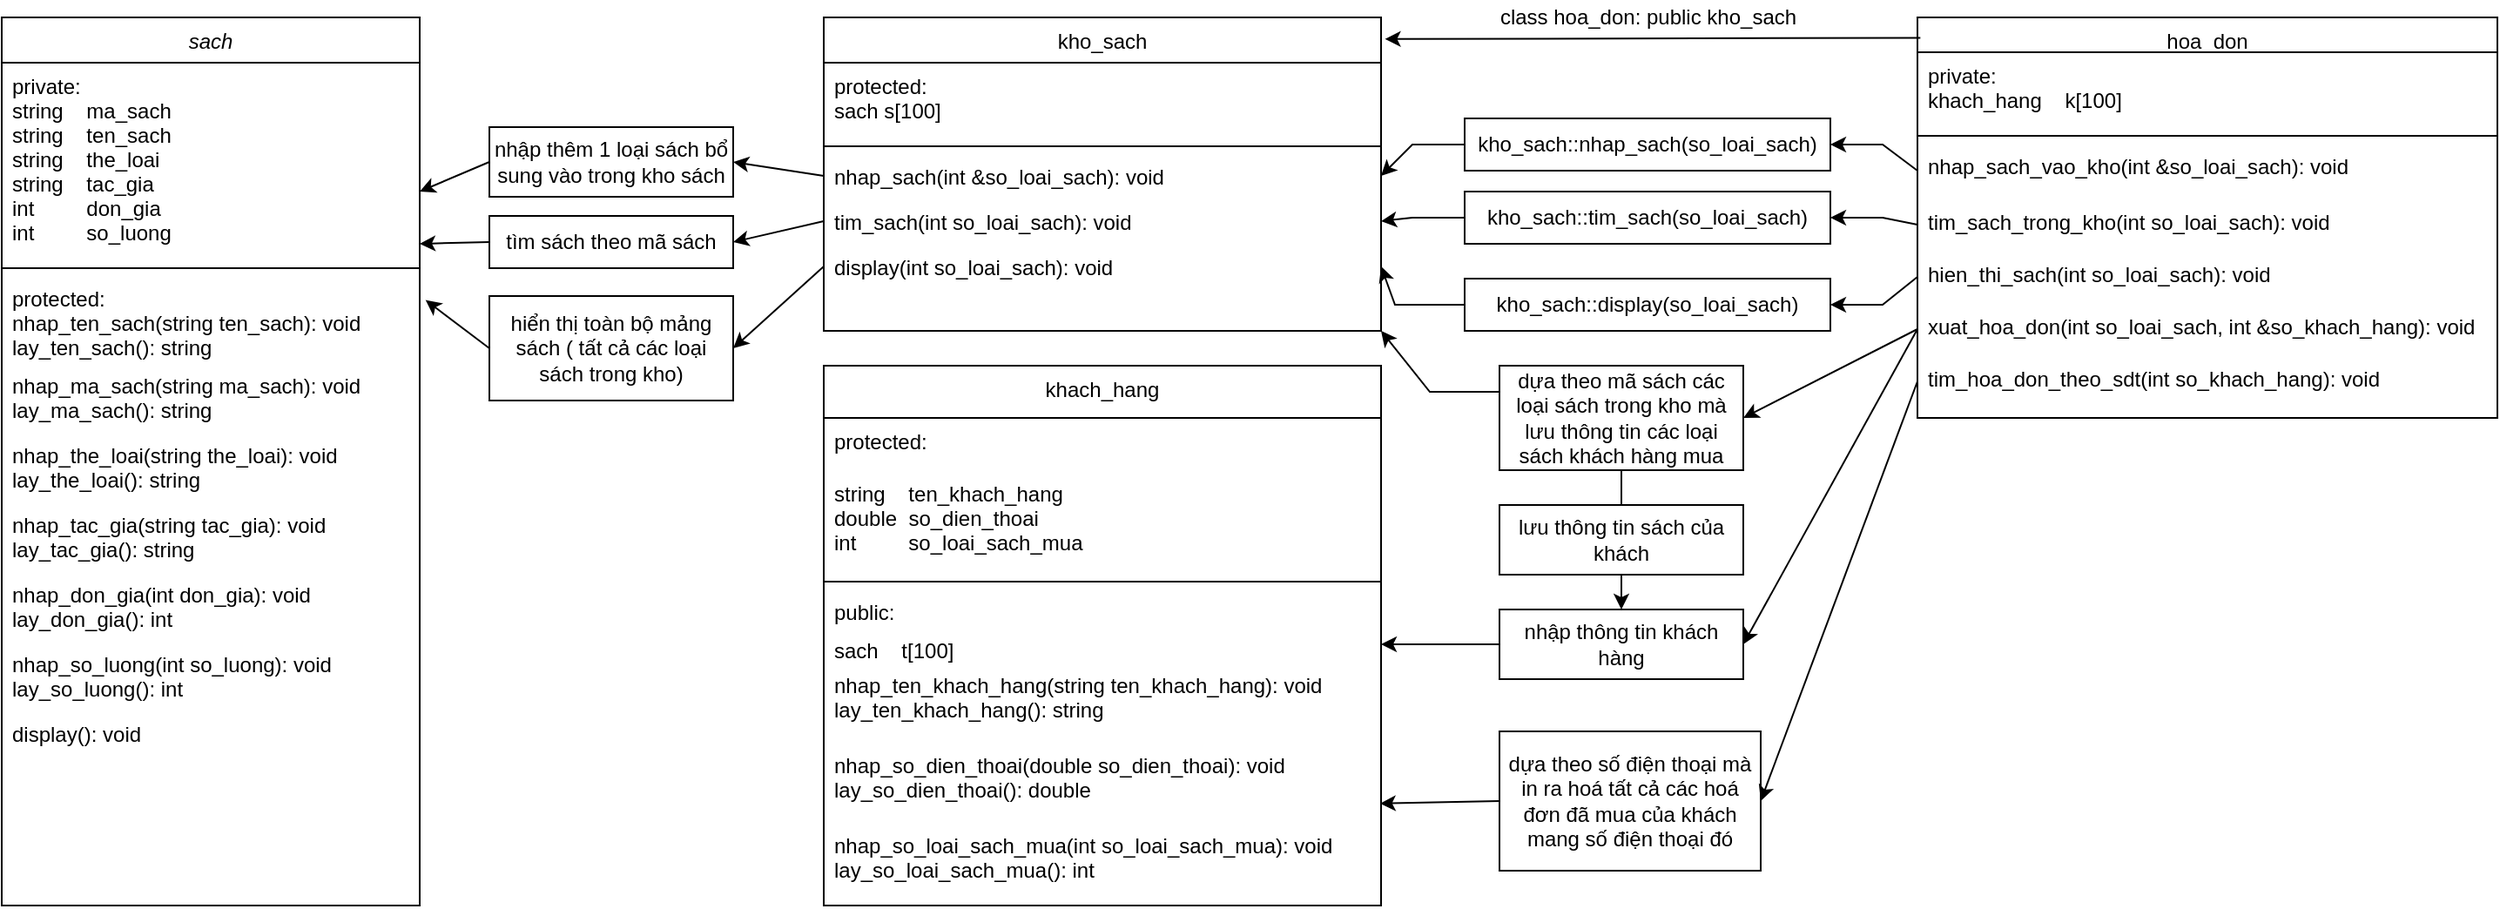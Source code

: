 <mxfile version="17.4.0" type="github">
  <diagram id="C5RBs43oDa-KdzZeNtuy" name="Page-1">
    <mxGraphModel dx="1483" dy="836" grid="0" gridSize="10" guides="1" tooltips="1" connect="1" arrows="1" fold="1" page="0" pageScale="1" pageWidth="827" pageHeight="1169" math="0" shadow="0">
      <root>
        <mxCell id="WIyWlLk6GJQsqaUBKTNV-0" />
        <mxCell id="WIyWlLk6GJQsqaUBKTNV-1" parent="WIyWlLk6GJQsqaUBKTNV-0" />
        <mxCell id="zkfFHV4jXpPFQw0GAbJ--0" value="sach" style="swimlane;fontStyle=2;align=center;verticalAlign=top;childLayout=stackLayout;horizontal=1;startSize=26;horizontalStack=0;resizeParent=1;resizeLast=0;collapsible=1;marginBottom=0;rounded=0;shadow=0;strokeWidth=1;" parent="WIyWlLk6GJQsqaUBKTNV-1" vertex="1">
          <mxGeometry x="35" y="165" width="240" height="510" as="geometry">
            <mxRectangle x="230" y="140" width="160" height="26" as="alternateBounds" />
          </mxGeometry>
        </mxCell>
        <mxCell id="6z7p7Jo6d9gJkyG8m1kD-4" value="private:&#xa;string    ma_sach&#xa;string    ten_sach&#xa;string    the_loai&#xa;string    tac_gia&#xa;int         don_gia&#xa;int         so_luong&#xa;" style="text;align=left;verticalAlign=top;spacingLeft=4;spacingRight=4;overflow=hidden;rotatable=0;points=[[0,0.5],[1,0.5]];portConstraint=eastwest;" parent="zkfFHV4jXpPFQw0GAbJ--0" vertex="1">
          <mxGeometry y="26" width="240" height="114" as="geometry" />
        </mxCell>
        <mxCell id="zkfFHV4jXpPFQw0GAbJ--4" value="" style="line;html=1;strokeWidth=1;align=left;verticalAlign=middle;spacingTop=-1;spacingLeft=3;spacingRight=3;rotatable=0;labelPosition=right;points=[];portConstraint=eastwest;" parent="zkfFHV4jXpPFQw0GAbJ--0" vertex="1">
          <mxGeometry y="140" width="240" height="8" as="geometry" />
        </mxCell>
        <mxCell id="zkfFHV4jXpPFQw0GAbJ--5" value="protected:&#xa;nhap_ten_sach(string ten_sach): void&#xa;lay_ten_sach(): string" style="text;align=left;verticalAlign=top;spacingLeft=4;spacingRight=4;overflow=hidden;rotatable=0;points=[[0,0.5],[1,0.5]];portConstraint=eastwest;" parent="zkfFHV4jXpPFQw0GAbJ--0" vertex="1">
          <mxGeometry y="148" width="240" height="50" as="geometry" />
        </mxCell>
        <mxCell id="6z7p7Jo6d9gJkyG8m1kD-5" value="nhap_ma_sach(string ma_sach): void&#xa;lay_ma_sach(): string" style="text;align=left;verticalAlign=top;spacingLeft=4;spacingRight=4;overflow=hidden;rotatable=0;points=[[0,0.5],[1,0.5]];portConstraint=eastwest;" parent="zkfFHV4jXpPFQw0GAbJ--0" vertex="1">
          <mxGeometry y="198" width="240" height="40" as="geometry" />
        </mxCell>
        <mxCell id="6z7p7Jo6d9gJkyG8m1kD-3" value="nhap_the_loai(string the_loai): void&#xa;lay_the_loai(): string" style="text;align=left;verticalAlign=top;spacingLeft=4;spacingRight=4;overflow=hidden;rotatable=0;points=[[0,0.5],[1,0.5]];portConstraint=eastwest;" parent="zkfFHV4jXpPFQw0GAbJ--0" vertex="1">
          <mxGeometry y="238" width="240" height="40" as="geometry" />
        </mxCell>
        <mxCell id="6z7p7Jo6d9gJkyG8m1kD-6" value="nhap_tac_gia(string tac_gia): void&#xa;lay_tac_gia(): string" style="text;align=left;verticalAlign=top;spacingLeft=4;spacingRight=4;overflow=hidden;rotatable=0;points=[[0,0.5],[1,0.5]];portConstraint=eastwest;" parent="zkfFHV4jXpPFQw0GAbJ--0" vertex="1">
          <mxGeometry y="278" width="240" height="40" as="geometry" />
        </mxCell>
        <mxCell id="6z7p7Jo6d9gJkyG8m1kD-7" value="nhap_don_gia(int don_gia): void&#xa;lay_don_gia(): int" style="text;align=left;verticalAlign=top;spacingLeft=4;spacingRight=4;overflow=hidden;rotatable=0;points=[[0,0.5],[1,0.5]];portConstraint=eastwest;" parent="zkfFHV4jXpPFQw0GAbJ--0" vertex="1">
          <mxGeometry y="318" width="240" height="40" as="geometry" />
        </mxCell>
        <mxCell id="6z7p7Jo6d9gJkyG8m1kD-8" value="nhap_so_luong(int so_luong): void&#xa;lay_so_luong(): int" style="text;align=left;verticalAlign=top;spacingLeft=4;spacingRight=4;overflow=hidden;rotatable=0;points=[[0,0.5],[1,0.5]];portConstraint=eastwest;" parent="zkfFHV4jXpPFQw0GAbJ--0" vertex="1">
          <mxGeometry y="358" width="240" height="40" as="geometry" />
        </mxCell>
        <mxCell id="6z7p7Jo6d9gJkyG8m1kD-9" value="display(): void" style="text;align=left;verticalAlign=top;spacingLeft=4;spacingRight=4;overflow=hidden;rotatable=0;points=[[0,0.5],[1,0.5]];portConstraint=eastwest;" parent="zkfFHV4jXpPFQw0GAbJ--0" vertex="1">
          <mxGeometry y="398" width="240" height="40" as="geometry" />
        </mxCell>
        <mxCell id="zkfFHV4jXpPFQw0GAbJ--6" value="khach_hang" style="swimlane;fontStyle=0;align=center;verticalAlign=top;childLayout=stackLayout;horizontal=1;startSize=30;horizontalStack=0;resizeParent=1;resizeLast=0;collapsible=1;marginBottom=0;rounded=0;shadow=0;strokeWidth=1;" parent="WIyWlLk6GJQsqaUBKTNV-1" vertex="1">
          <mxGeometry x="507" y="365" width="320" height="310" as="geometry">
            <mxRectangle x="130" y="380" width="160" height="26" as="alternateBounds" />
          </mxGeometry>
        </mxCell>
        <mxCell id="NN5Qn7NG_vZSZ-anhnDi-4" value="protected:" style="text;align=left;verticalAlign=top;spacingLeft=4;spacingRight=4;overflow=hidden;rotatable=0;points=[[0,0.5],[1,0.5]];portConstraint=eastwest;" vertex="1" parent="zkfFHV4jXpPFQw0GAbJ--6">
          <mxGeometry y="30" width="320" height="30" as="geometry" />
        </mxCell>
        <mxCell id="zkfFHV4jXpPFQw0GAbJ--7" value="string    ten_khach_hang&#xa;double  so_dien_thoai&#xa;int         so_loai_sach_mua" style="text;align=left;verticalAlign=top;spacingLeft=4;spacingRight=4;overflow=hidden;rotatable=0;points=[[0,0.5],[1,0.5]];portConstraint=eastwest;" parent="zkfFHV4jXpPFQw0GAbJ--6" vertex="1">
          <mxGeometry y="60" width="320" height="60" as="geometry" />
        </mxCell>
        <mxCell id="zkfFHV4jXpPFQw0GAbJ--9" value="" style="line;html=1;strokeWidth=1;align=left;verticalAlign=middle;spacingTop=-1;spacingLeft=3;spacingRight=3;rotatable=0;labelPosition=right;points=[];portConstraint=eastwest;" parent="zkfFHV4jXpPFQw0GAbJ--6" vertex="1">
          <mxGeometry y="120" width="320" height="8" as="geometry" />
        </mxCell>
        <mxCell id="zkfFHV4jXpPFQw0GAbJ--10" value="public:" style="text;align=left;verticalAlign=top;spacingLeft=4;spacingRight=4;overflow=hidden;rotatable=0;points=[[0,0.5],[1,0.5]];portConstraint=eastwest;fontStyle=0" parent="zkfFHV4jXpPFQw0GAbJ--6" vertex="1">
          <mxGeometry y="128" width="320" height="22" as="geometry" />
        </mxCell>
        <mxCell id="NN5Qn7NG_vZSZ-anhnDi-10" value="sach    t[100]" style="text;align=left;verticalAlign=top;spacingLeft=4;spacingRight=4;overflow=hidden;rotatable=0;points=[[0,0.5],[1,0.5]];portConstraint=eastwest;" vertex="1" parent="zkfFHV4jXpPFQw0GAbJ--6">
          <mxGeometry y="150" width="320" height="20" as="geometry" />
        </mxCell>
        <mxCell id="zkfFHV4jXpPFQw0GAbJ--11" value="nhap_ten_khach_hang(string ten_khach_hang): void&#xa;lay_ten_khach_hang(): string" style="text;align=left;verticalAlign=top;spacingLeft=4;spacingRight=4;overflow=hidden;rotatable=0;points=[[0,0.5],[1,0.5]];portConstraint=eastwest;" parent="zkfFHV4jXpPFQw0GAbJ--6" vertex="1">
          <mxGeometry y="170" width="320" height="46" as="geometry" />
        </mxCell>
        <mxCell id="6z7p7Jo6d9gJkyG8m1kD-11" value="nhap_so_dien_thoai(double so_dien_thoai): void&#xa;lay_so_dien_thoai(): double&#xa;" style="text;align=left;verticalAlign=top;spacingLeft=4;spacingRight=4;overflow=hidden;rotatable=0;points=[[0,0.5],[1,0.5]];portConstraint=eastwest;" parent="zkfFHV4jXpPFQw0GAbJ--6" vertex="1">
          <mxGeometry y="216" width="320" height="46" as="geometry" />
        </mxCell>
        <mxCell id="6z7p7Jo6d9gJkyG8m1kD-12" value="nhap_so_loai_sach_mua(int so_loai_sach_mua): void&#xa;lay_so_loai_sach_mua(): int" style="text;align=left;verticalAlign=top;spacingLeft=4;spacingRight=4;overflow=hidden;rotatable=0;points=[[0,0.5],[1,0.5]];portConstraint=eastwest;" parent="zkfFHV4jXpPFQw0GAbJ--6" vertex="1">
          <mxGeometry y="262" width="320" height="46" as="geometry" />
        </mxCell>
        <mxCell id="zkfFHV4jXpPFQw0GAbJ--13" value="hoa_don" style="swimlane;fontStyle=0;align=center;verticalAlign=top;childLayout=stackLayout;horizontal=1;startSize=20;horizontalStack=0;resizeParent=1;resizeLast=0;collapsible=1;marginBottom=0;rounded=0;shadow=0;strokeWidth=1;" parent="WIyWlLk6GJQsqaUBKTNV-1" vertex="1">
          <mxGeometry x="1135" y="165" width="333" height="230" as="geometry">
            <mxRectangle x="340" y="380" width="170" height="26" as="alternateBounds" />
          </mxGeometry>
        </mxCell>
        <mxCell id="zkfFHV4jXpPFQw0GAbJ--14" value="private:&#xa;khach_hang    k[100]" style="text;align=left;verticalAlign=top;spacingLeft=4;spacingRight=4;overflow=hidden;rotatable=0;points=[[0,0.5],[1,0.5]];portConstraint=eastwest;" parent="zkfFHV4jXpPFQw0GAbJ--13" vertex="1">
          <mxGeometry y="20" width="333" height="44" as="geometry" />
        </mxCell>
        <mxCell id="zkfFHV4jXpPFQw0GAbJ--15" value="" style="line;html=1;strokeWidth=1;align=left;verticalAlign=middle;spacingTop=-1;spacingLeft=3;spacingRight=3;rotatable=0;labelPosition=right;points=[];portConstraint=eastwest;" parent="zkfFHV4jXpPFQw0GAbJ--13" vertex="1">
          <mxGeometry y="64" width="333" height="8" as="geometry" />
        </mxCell>
        <mxCell id="NN5Qn7NG_vZSZ-anhnDi-3" value="nhap_sach_vao_kho(int &amp;so_loai_sach): void" style="text;align=left;verticalAlign=top;spacingLeft=4;spacingRight=4;overflow=hidden;rotatable=0;points=[[0,0.5],[1,0.5]];portConstraint=eastwest;" vertex="1" parent="zkfFHV4jXpPFQw0GAbJ--13">
          <mxGeometry y="72" width="333" height="32" as="geometry" />
        </mxCell>
        <mxCell id="NN5Qn7NG_vZSZ-anhnDi-5" value="tim_sach_trong_kho(int so_loai_sach): void" style="text;align=left;verticalAlign=top;spacingLeft=4;spacingRight=4;overflow=hidden;rotatable=0;points=[[0,0.5],[1,0.5]];portConstraint=eastwest;" vertex="1" parent="zkfFHV4jXpPFQw0GAbJ--13">
          <mxGeometry y="104" width="333" height="30" as="geometry" />
        </mxCell>
        <mxCell id="NN5Qn7NG_vZSZ-anhnDi-6" value="hien_thi_sach(int so_loai_sach): void" style="text;align=left;verticalAlign=top;spacingLeft=4;spacingRight=4;overflow=hidden;rotatable=0;points=[[0,0.5],[1,0.5]];portConstraint=eastwest;" vertex="1" parent="zkfFHV4jXpPFQw0GAbJ--13">
          <mxGeometry y="134" width="333" height="30" as="geometry" />
        </mxCell>
        <mxCell id="NN5Qn7NG_vZSZ-anhnDi-7" value="xuat_hoa_don(int so_loai_sach, int &amp;so_khach_hang): void" style="text;align=left;verticalAlign=top;spacingLeft=4;spacingRight=4;overflow=hidden;rotatable=0;points=[[0,0.5],[1,0.5]];portConstraint=eastwest;" vertex="1" parent="zkfFHV4jXpPFQw0GAbJ--13">
          <mxGeometry y="164" width="333" height="30" as="geometry" />
        </mxCell>
        <mxCell id="NN5Qn7NG_vZSZ-anhnDi-8" value="tim_hoa_don_theo_sdt(int so_khach_hang): void" style="text;align=left;verticalAlign=top;spacingLeft=4;spacingRight=4;overflow=hidden;rotatable=0;points=[[0,0.5],[1,0.5]];portConstraint=eastwest;" vertex="1" parent="zkfFHV4jXpPFQw0GAbJ--13">
          <mxGeometry y="194" width="333" height="30" as="geometry" />
        </mxCell>
        <mxCell id="zkfFHV4jXpPFQw0GAbJ--17" value="kho_sach" style="swimlane;fontStyle=0;align=center;verticalAlign=top;childLayout=stackLayout;horizontal=1;startSize=26;horizontalStack=0;resizeParent=1;resizeLast=0;collapsible=1;marginBottom=0;rounded=0;shadow=0;strokeWidth=1;" parent="WIyWlLk6GJQsqaUBKTNV-1" vertex="1">
          <mxGeometry x="507" y="165" width="320" height="180" as="geometry">
            <mxRectangle x="550" y="140" width="160" height="26" as="alternateBounds" />
          </mxGeometry>
        </mxCell>
        <mxCell id="zkfFHV4jXpPFQw0GAbJ--18" value="protected:&#xa;sach s[100]" style="text;align=left;verticalAlign=top;spacingLeft=4;spacingRight=4;overflow=hidden;rotatable=0;points=[[0,0.5],[1,0.5]];portConstraint=eastwest;" parent="zkfFHV4jXpPFQw0GAbJ--17" vertex="1">
          <mxGeometry y="26" width="320" height="44" as="geometry" />
        </mxCell>
        <mxCell id="zkfFHV4jXpPFQw0GAbJ--23" value="" style="line;html=1;strokeWidth=1;align=left;verticalAlign=middle;spacingTop=-1;spacingLeft=3;spacingRight=3;rotatable=0;labelPosition=right;points=[];portConstraint=eastwest;" parent="zkfFHV4jXpPFQw0GAbJ--17" vertex="1">
          <mxGeometry y="70" width="320" height="8" as="geometry" />
        </mxCell>
        <mxCell id="zkfFHV4jXpPFQw0GAbJ--24" value="nhap_sach(int &amp;so_loai_sach): void" style="text;align=left;verticalAlign=top;spacingLeft=4;spacingRight=4;overflow=hidden;rotatable=0;points=[[0,0.5],[1,0.5]];portConstraint=eastwest;" parent="zkfFHV4jXpPFQw0GAbJ--17" vertex="1">
          <mxGeometry y="78" width="320" height="26" as="geometry" />
        </mxCell>
        <mxCell id="zkfFHV4jXpPFQw0GAbJ--25" value="tim_sach(int so_loai_sach): void" style="text;align=left;verticalAlign=top;spacingLeft=4;spacingRight=4;overflow=hidden;rotatable=0;points=[[0,0.5],[1,0.5]];portConstraint=eastwest;" parent="zkfFHV4jXpPFQw0GAbJ--17" vertex="1">
          <mxGeometry y="104" width="320" height="26" as="geometry" />
        </mxCell>
        <mxCell id="6z7p7Jo6d9gJkyG8m1kD-10" value="display(int so_loai_sach): void" style="text;align=left;verticalAlign=top;spacingLeft=4;spacingRight=4;overflow=hidden;rotatable=0;points=[[0,0.5],[1,0.5]];portConstraint=eastwest;" parent="zkfFHV4jXpPFQw0GAbJ--17" vertex="1">
          <mxGeometry y="130" width="320" height="26" as="geometry" />
        </mxCell>
        <mxCell id="NN5Qn7NG_vZSZ-anhnDi-0" value="" style="endArrow=classic;html=1;rounded=0;entryX=1.007;entryY=0.069;entryDx=0;entryDy=0;entryPerimeter=0;exitX=0.005;exitY=0.051;exitDx=0;exitDy=0;exitPerimeter=0;" edge="1" parent="WIyWlLk6GJQsqaUBKTNV-1" source="zkfFHV4jXpPFQw0GAbJ--13" target="zkfFHV4jXpPFQw0GAbJ--17">
          <mxGeometry width="50" height="50" relative="1" as="geometry">
            <mxPoint x="925" y="37" as="sourcePoint" />
            <mxPoint x="645" y="275" as="targetPoint" />
            <Array as="points" />
          </mxGeometry>
        </mxCell>
        <mxCell id="NN5Qn7NG_vZSZ-anhnDi-9" value="class hoa_don: public kho_sach" style="text;html=1;align=center;verticalAlign=middle;resizable=0;points=[];autosize=1;strokeColor=none;fillColor=none;rotation=0;" vertex="1" parent="WIyWlLk6GJQsqaUBKTNV-1">
          <mxGeometry x="885" y="155" width="190" height="20" as="geometry" />
        </mxCell>
        <mxCell id="NN5Qn7NG_vZSZ-anhnDi-12" value="kho_sach::nhap_sach(so_loai_sach)" style="rounded=0;whiteSpace=wrap;html=1;" vertex="1" parent="WIyWlLk6GJQsqaUBKTNV-1">
          <mxGeometry x="875" y="223" width="210" height="30" as="geometry" />
        </mxCell>
        <mxCell id="NN5Qn7NG_vZSZ-anhnDi-16" value="kho_sach::tim_sach(so_loai_sach)" style="rounded=0;whiteSpace=wrap;html=1;" vertex="1" parent="WIyWlLk6GJQsqaUBKTNV-1">
          <mxGeometry x="875" y="265" width="210" height="30" as="geometry" />
        </mxCell>
        <mxCell id="NN5Qn7NG_vZSZ-anhnDi-21" value="kho_sach::display(so_loai_sach)" style="rounded=0;whiteSpace=wrap;html=1;" vertex="1" parent="WIyWlLk6GJQsqaUBKTNV-1">
          <mxGeometry x="875" y="315" width="210" height="30" as="geometry" />
        </mxCell>
        <mxCell id="NN5Qn7NG_vZSZ-anhnDi-24" value="" style="endArrow=classic;html=1;rounded=0;entryX=1;entryY=0.5;entryDx=0;entryDy=0;exitX=0;exitY=0.5;exitDx=0;exitDy=0;" edge="1" parent="WIyWlLk6GJQsqaUBKTNV-1" source="NN5Qn7NG_vZSZ-anhnDi-12" target="zkfFHV4jXpPFQw0GAbJ--24">
          <mxGeometry width="50" height="50" relative="1" as="geometry">
            <mxPoint x="755" y="425" as="sourcePoint" />
            <mxPoint x="805" y="375" as="targetPoint" />
            <Array as="points">
              <mxPoint x="845" y="238" />
            </Array>
          </mxGeometry>
        </mxCell>
        <mxCell id="NN5Qn7NG_vZSZ-anhnDi-25" value="" style="endArrow=classic;html=1;rounded=0;entryX=1;entryY=0.5;entryDx=0;entryDy=0;exitX=0;exitY=0.5;exitDx=0;exitDy=0;" edge="1" parent="WIyWlLk6GJQsqaUBKTNV-1" source="NN5Qn7NG_vZSZ-anhnDi-16" target="zkfFHV4jXpPFQw0GAbJ--25">
          <mxGeometry width="50" height="50" relative="1" as="geometry">
            <mxPoint x="755" y="425" as="sourcePoint" />
            <mxPoint x="805" y="375" as="targetPoint" />
            <Array as="points">
              <mxPoint x="845" y="280" />
            </Array>
          </mxGeometry>
        </mxCell>
        <mxCell id="NN5Qn7NG_vZSZ-anhnDi-26" value="" style="endArrow=classic;html=1;rounded=0;entryX=1;entryY=0.5;entryDx=0;entryDy=0;exitX=0;exitY=0.5;exitDx=0;exitDy=0;" edge="1" parent="WIyWlLk6GJQsqaUBKTNV-1" source="NN5Qn7NG_vZSZ-anhnDi-21" target="6z7p7Jo6d9gJkyG8m1kD-10">
          <mxGeometry width="50" height="50" relative="1" as="geometry">
            <mxPoint x="755" y="425" as="sourcePoint" />
            <mxPoint x="805" y="375" as="targetPoint" />
            <Array as="points">
              <mxPoint x="835" y="330" />
            </Array>
          </mxGeometry>
        </mxCell>
        <mxCell id="NN5Qn7NG_vZSZ-anhnDi-27" value="" style="endArrow=classic;html=1;rounded=0;entryX=1;entryY=0.5;entryDx=0;entryDy=0;exitX=0;exitY=0.5;exitDx=0;exitDy=0;" edge="1" parent="WIyWlLk6GJQsqaUBKTNV-1" source="NN5Qn7NG_vZSZ-anhnDi-3" target="NN5Qn7NG_vZSZ-anhnDi-12">
          <mxGeometry width="50" height="50" relative="1" as="geometry">
            <mxPoint x="755" y="425" as="sourcePoint" />
            <mxPoint x="805" y="375" as="targetPoint" />
            <Array as="points">
              <mxPoint x="1115" y="238" />
            </Array>
          </mxGeometry>
        </mxCell>
        <mxCell id="NN5Qn7NG_vZSZ-anhnDi-28" value="" style="endArrow=classic;html=1;rounded=0;entryX=1;entryY=0.5;entryDx=0;entryDy=0;exitX=0;exitY=0.5;exitDx=0;exitDy=0;" edge="1" parent="WIyWlLk6GJQsqaUBKTNV-1" source="NN5Qn7NG_vZSZ-anhnDi-5" target="NN5Qn7NG_vZSZ-anhnDi-16">
          <mxGeometry width="50" height="50" relative="1" as="geometry">
            <mxPoint x="755" y="425" as="sourcePoint" />
            <mxPoint x="805" y="375" as="targetPoint" />
            <Array as="points">
              <mxPoint x="1115" y="280" />
            </Array>
          </mxGeometry>
        </mxCell>
        <mxCell id="NN5Qn7NG_vZSZ-anhnDi-29" value="" style="endArrow=classic;html=1;rounded=0;entryX=1;entryY=0.5;entryDx=0;entryDy=0;exitX=0;exitY=0.5;exitDx=0;exitDy=0;" edge="1" parent="WIyWlLk6GJQsqaUBKTNV-1" source="NN5Qn7NG_vZSZ-anhnDi-6" target="NN5Qn7NG_vZSZ-anhnDi-21">
          <mxGeometry width="50" height="50" relative="1" as="geometry">
            <mxPoint x="755" y="425" as="sourcePoint" />
            <mxPoint x="805" y="375" as="targetPoint" />
            <Array as="points">
              <mxPoint x="1115" y="330" />
            </Array>
          </mxGeometry>
        </mxCell>
        <mxCell id="NN5Qn7NG_vZSZ-anhnDi-30" value="nhập thêm 1 loại sách bổ sung vào trong kho sách" style="rounded=0;whiteSpace=wrap;html=1;" vertex="1" parent="WIyWlLk6GJQsqaUBKTNV-1">
          <mxGeometry x="315" y="228" width="140" height="40" as="geometry" />
        </mxCell>
        <mxCell id="NN5Qn7NG_vZSZ-anhnDi-31" value="" style="endArrow=classic;html=1;rounded=0;entryX=1;entryY=0.5;entryDx=0;entryDy=0;exitX=0;exitY=0.5;exitDx=0;exitDy=0;" edge="1" parent="WIyWlLk6GJQsqaUBKTNV-1" source="zkfFHV4jXpPFQw0GAbJ--24" target="NN5Qn7NG_vZSZ-anhnDi-30">
          <mxGeometry width="50" height="50" relative="1" as="geometry">
            <mxPoint x="675" y="395" as="sourcePoint" />
            <mxPoint x="725" y="345" as="targetPoint" />
          </mxGeometry>
        </mxCell>
        <mxCell id="NN5Qn7NG_vZSZ-anhnDi-33" value="" style="endArrow=classic;html=1;rounded=0;exitX=0;exitY=0.5;exitDx=0;exitDy=0;" edge="1" parent="WIyWlLk6GJQsqaUBKTNV-1" source="NN5Qn7NG_vZSZ-anhnDi-30">
          <mxGeometry width="50" height="50" relative="1" as="geometry">
            <mxPoint x="675" y="395" as="sourcePoint" />
            <mxPoint x="275" y="265" as="targetPoint" />
          </mxGeometry>
        </mxCell>
        <mxCell id="NN5Qn7NG_vZSZ-anhnDi-34" value="tìm sách theo mã sách" style="rounded=0;whiteSpace=wrap;html=1;" vertex="1" parent="WIyWlLk6GJQsqaUBKTNV-1">
          <mxGeometry x="315" y="279" width="140" height="30" as="geometry" />
        </mxCell>
        <mxCell id="NN5Qn7NG_vZSZ-anhnDi-35" value="" style="endArrow=classic;html=1;rounded=0;entryX=1;entryY=0.5;entryDx=0;entryDy=0;exitX=0;exitY=0.5;exitDx=0;exitDy=0;" edge="1" parent="WIyWlLk6GJQsqaUBKTNV-1" source="zkfFHV4jXpPFQw0GAbJ--25" target="NN5Qn7NG_vZSZ-anhnDi-34">
          <mxGeometry width="50" height="50" relative="1" as="geometry">
            <mxPoint x="675" y="385" as="sourcePoint" />
            <mxPoint x="725" y="335" as="targetPoint" />
          </mxGeometry>
        </mxCell>
        <mxCell id="NN5Qn7NG_vZSZ-anhnDi-36" value="" style="endArrow=classic;html=1;rounded=0;exitX=0;exitY=0.5;exitDx=0;exitDy=0;" edge="1" parent="WIyWlLk6GJQsqaUBKTNV-1" source="NN5Qn7NG_vZSZ-anhnDi-34">
          <mxGeometry width="50" height="50" relative="1" as="geometry">
            <mxPoint x="305" y="298" as="sourcePoint" />
            <mxPoint x="275" y="295" as="targetPoint" />
          </mxGeometry>
        </mxCell>
        <mxCell id="NN5Qn7NG_vZSZ-anhnDi-37" value="hiển thị toàn bộ mảng sách ( tất cả các loại sách trong kho)" style="rounded=0;whiteSpace=wrap;html=1;" vertex="1" parent="WIyWlLk6GJQsqaUBKTNV-1">
          <mxGeometry x="315" y="325" width="140" height="60" as="geometry" />
        </mxCell>
        <mxCell id="NN5Qn7NG_vZSZ-anhnDi-38" value="" style="endArrow=classic;html=1;rounded=0;entryX=1;entryY=0.5;entryDx=0;entryDy=0;exitX=0;exitY=0.5;exitDx=0;exitDy=0;" edge="1" parent="WIyWlLk6GJQsqaUBKTNV-1" source="6z7p7Jo6d9gJkyG8m1kD-10" target="NN5Qn7NG_vZSZ-anhnDi-37">
          <mxGeometry width="50" height="50" relative="1" as="geometry">
            <mxPoint x="675" y="375" as="sourcePoint" />
            <mxPoint x="725" y="325" as="targetPoint" />
          </mxGeometry>
        </mxCell>
        <mxCell id="NN5Qn7NG_vZSZ-anhnDi-39" value="" style="endArrow=classic;html=1;rounded=0;entryX=1.014;entryY=0.286;entryDx=0;entryDy=0;exitX=0;exitY=0.5;exitDx=0;exitDy=0;entryPerimeter=0;" edge="1" parent="WIyWlLk6GJQsqaUBKTNV-1" source="NN5Qn7NG_vZSZ-anhnDi-37" target="zkfFHV4jXpPFQw0GAbJ--5">
          <mxGeometry width="50" height="50" relative="1" as="geometry">
            <mxPoint x="675" y="375" as="sourcePoint" />
            <mxPoint x="725" y="325" as="targetPoint" />
          </mxGeometry>
        </mxCell>
        <mxCell id="NN5Qn7NG_vZSZ-anhnDi-41" value="nhập thông tin khách hàng" style="rounded=0;whiteSpace=wrap;html=1;" vertex="1" parent="WIyWlLk6GJQsqaUBKTNV-1">
          <mxGeometry x="895" y="505" width="140" height="40" as="geometry" />
        </mxCell>
        <mxCell id="NN5Qn7NG_vZSZ-anhnDi-42" value="" style="endArrow=classic;html=1;rounded=0;entryX=1;entryY=0.5;entryDx=0;entryDy=0;exitX=0;exitY=0.5;exitDx=0;exitDy=0;" edge="1" parent="WIyWlLk6GJQsqaUBKTNV-1" source="NN5Qn7NG_vZSZ-anhnDi-7" target="NN5Qn7NG_vZSZ-anhnDi-41">
          <mxGeometry width="50" height="50" relative="1" as="geometry">
            <mxPoint x="735" y="365" as="sourcePoint" />
            <mxPoint x="785" y="315" as="targetPoint" />
          </mxGeometry>
        </mxCell>
        <mxCell id="NN5Qn7NG_vZSZ-anhnDi-43" value="" style="endArrow=classic;html=1;rounded=0;entryX=1;entryY=0.5;entryDx=0;entryDy=0;exitX=0;exitY=0.5;exitDx=0;exitDy=0;" edge="1" parent="WIyWlLk6GJQsqaUBKTNV-1" source="NN5Qn7NG_vZSZ-anhnDi-41" target="NN5Qn7NG_vZSZ-anhnDi-10">
          <mxGeometry width="50" height="50" relative="1" as="geometry">
            <mxPoint x="735" y="365" as="sourcePoint" />
            <mxPoint x="785" y="315" as="targetPoint" />
          </mxGeometry>
        </mxCell>
        <mxCell id="NN5Qn7NG_vZSZ-anhnDi-44" value="dựa theo mã sách các loại sách trong kho mà lưu thông tin các loại sách khách hàng mua" style="rounded=0;whiteSpace=wrap;html=1;" vertex="1" parent="WIyWlLk6GJQsqaUBKTNV-1">
          <mxGeometry x="895" y="365" width="140" height="60" as="geometry" />
        </mxCell>
        <mxCell id="NN5Qn7NG_vZSZ-anhnDi-45" value="" style="endArrow=classic;html=1;rounded=0;entryX=1;entryY=0.5;entryDx=0;entryDy=0;exitX=0;exitY=0.5;exitDx=0;exitDy=0;" edge="1" parent="WIyWlLk6GJQsqaUBKTNV-1" source="NN5Qn7NG_vZSZ-anhnDi-7" target="NN5Qn7NG_vZSZ-anhnDi-44">
          <mxGeometry width="50" height="50" relative="1" as="geometry">
            <mxPoint x="735" y="345" as="sourcePoint" />
            <mxPoint x="785" y="295" as="targetPoint" />
          </mxGeometry>
        </mxCell>
        <mxCell id="NN5Qn7NG_vZSZ-anhnDi-46" value="" style="endArrow=classic;html=1;rounded=0;entryX=1;entryY=1;entryDx=0;entryDy=0;exitX=0;exitY=0.25;exitDx=0;exitDy=0;" edge="1" parent="WIyWlLk6GJQsqaUBKTNV-1" source="NN5Qn7NG_vZSZ-anhnDi-44" target="zkfFHV4jXpPFQw0GAbJ--17">
          <mxGeometry width="50" height="50" relative="1" as="geometry">
            <mxPoint x="735" y="345" as="sourcePoint" />
            <mxPoint x="785" y="295" as="targetPoint" />
            <Array as="points">
              <mxPoint x="855" y="380" />
            </Array>
          </mxGeometry>
        </mxCell>
        <mxCell id="NN5Qn7NG_vZSZ-anhnDi-49" value="lưu thông tin sách của khách" style="rounded=0;whiteSpace=wrap;html=1;" vertex="1" parent="WIyWlLk6GJQsqaUBKTNV-1">
          <mxGeometry x="895" y="445" width="140" height="40" as="geometry" />
        </mxCell>
        <mxCell id="NN5Qn7NG_vZSZ-anhnDi-50" value="" style="endArrow=none;html=1;rounded=0;entryX=0.5;entryY=0;entryDx=0;entryDy=0;exitX=0.5;exitY=1;exitDx=0;exitDy=0;" edge="1" parent="WIyWlLk6GJQsqaUBKTNV-1" source="NN5Qn7NG_vZSZ-anhnDi-44" target="NN5Qn7NG_vZSZ-anhnDi-49">
          <mxGeometry width="50" height="50" relative="1" as="geometry">
            <mxPoint x="975" y="425" as="sourcePoint" />
            <mxPoint x="975" y="505" as="targetPoint" />
          </mxGeometry>
        </mxCell>
        <mxCell id="NN5Qn7NG_vZSZ-anhnDi-51" value="dựa theo số điện thoại mà in ra hoá tất cả các hoá đơn đã mua của khách mang số điện thoại đó" style="rounded=0;whiteSpace=wrap;html=1;" vertex="1" parent="WIyWlLk6GJQsqaUBKTNV-1">
          <mxGeometry x="895" y="575" width="150" height="80" as="geometry" />
        </mxCell>
        <mxCell id="NN5Qn7NG_vZSZ-anhnDi-54" value="" style="endArrow=classic;html=1;rounded=0;exitX=0.5;exitY=1;exitDx=0;exitDy=0;entryX=0.5;entryY=0;entryDx=0;entryDy=0;" edge="1" parent="WIyWlLk6GJQsqaUBKTNV-1" source="NN5Qn7NG_vZSZ-anhnDi-49" target="NN5Qn7NG_vZSZ-anhnDi-41">
          <mxGeometry width="50" height="50" relative="1" as="geometry">
            <mxPoint x="735" y="305" as="sourcePoint" />
            <mxPoint x="785" y="255" as="targetPoint" />
          </mxGeometry>
        </mxCell>
        <mxCell id="NN5Qn7NG_vZSZ-anhnDi-55" value="" style="endArrow=classic;html=1;rounded=0;entryX=1;entryY=0.5;entryDx=0;entryDy=0;exitX=0;exitY=0.5;exitDx=0;exitDy=0;" edge="1" parent="WIyWlLk6GJQsqaUBKTNV-1" source="NN5Qn7NG_vZSZ-anhnDi-8" target="NN5Qn7NG_vZSZ-anhnDi-51">
          <mxGeometry width="50" height="50" relative="1" as="geometry">
            <mxPoint x="735" y="305" as="sourcePoint" />
            <mxPoint x="785" y="255" as="targetPoint" />
          </mxGeometry>
        </mxCell>
        <mxCell id="NN5Qn7NG_vZSZ-anhnDi-56" value="" style="endArrow=classic;html=1;rounded=0;entryX=0.998;entryY=0.77;entryDx=0;entryDy=0;exitX=0;exitY=0.5;exitDx=0;exitDy=0;entryPerimeter=0;" edge="1" parent="WIyWlLk6GJQsqaUBKTNV-1" source="NN5Qn7NG_vZSZ-anhnDi-51" target="6z7p7Jo6d9gJkyG8m1kD-11">
          <mxGeometry width="50" height="50" relative="1" as="geometry">
            <mxPoint x="735" y="305" as="sourcePoint" />
            <mxPoint x="785" y="255" as="targetPoint" />
          </mxGeometry>
        </mxCell>
      </root>
    </mxGraphModel>
  </diagram>
</mxfile>
